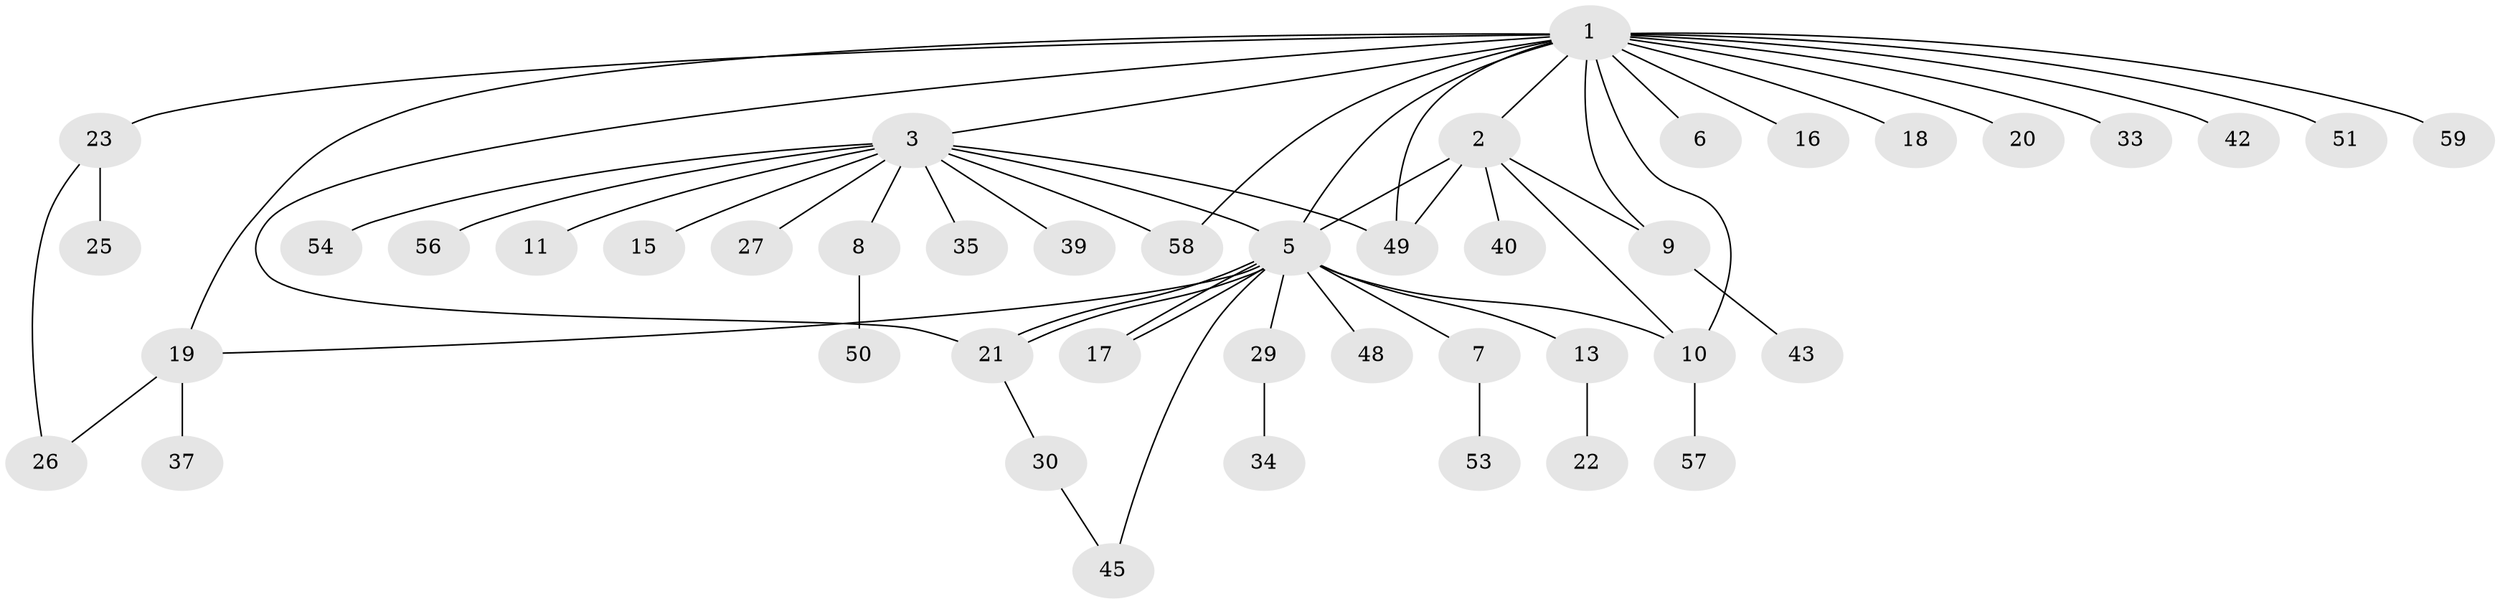 // Generated by graph-tools (version 1.1) at 2025/51/02/27/25 19:51:59]
// undirected, 44 vertices, 57 edges
graph export_dot {
graph [start="1"]
  node [color=gray90,style=filled];
  1 [super="+12"];
  2 [super="+31"];
  3 [super="+4"];
  5 [super="+55"];
  6;
  7 [super="+14"];
  8;
  9 [super="+32"];
  10 [super="+24"];
  11;
  13 [super="+36"];
  15;
  16;
  17 [super="+46"];
  18;
  19 [super="+44"];
  20;
  21 [super="+28"];
  22;
  23 [super="+52"];
  25;
  26;
  27;
  29 [super="+41"];
  30 [super="+38"];
  33;
  34;
  35;
  37;
  39 [super="+47"];
  40;
  42;
  43;
  45;
  48;
  49;
  50;
  51;
  53;
  54;
  56;
  57;
  58;
  59;
  1 -- 2;
  1 -- 3;
  1 -- 5;
  1 -- 6;
  1 -- 9;
  1 -- 10;
  1 -- 16;
  1 -- 18;
  1 -- 20;
  1 -- 21;
  1 -- 23;
  1 -- 33;
  1 -- 42;
  1 -- 51;
  1 -- 58;
  1 -- 59;
  1 -- 49;
  1 -- 19;
  2 -- 5;
  2 -- 9;
  2 -- 40;
  2 -- 49;
  2 -- 10;
  3 -- 5;
  3 -- 8;
  3 -- 35;
  3 -- 39;
  3 -- 11;
  3 -- 15;
  3 -- 49;
  3 -- 54;
  3 -- 56;
  3 -- 58;
  3 -- 27;
  5 -- 7;
  5 -- 13;
  5 -- 17;
  5 -- 17;
  5 -- 19;
  5 -- 21;
  5 -- 21;
  5 -- 29;
  5 -- 45;
  5 -- 48;
  5 -- 10;
  7 -- 53;
  8 -- 50;
  9 -- 43;
  10 -- 57;
  13 -- 22;
  19 -- 26;
  19 -- 37;
  21 -- 30;
  23 -- 25;
  23 -- 26;
  29 -- 34;
  30 -- 45;
}
